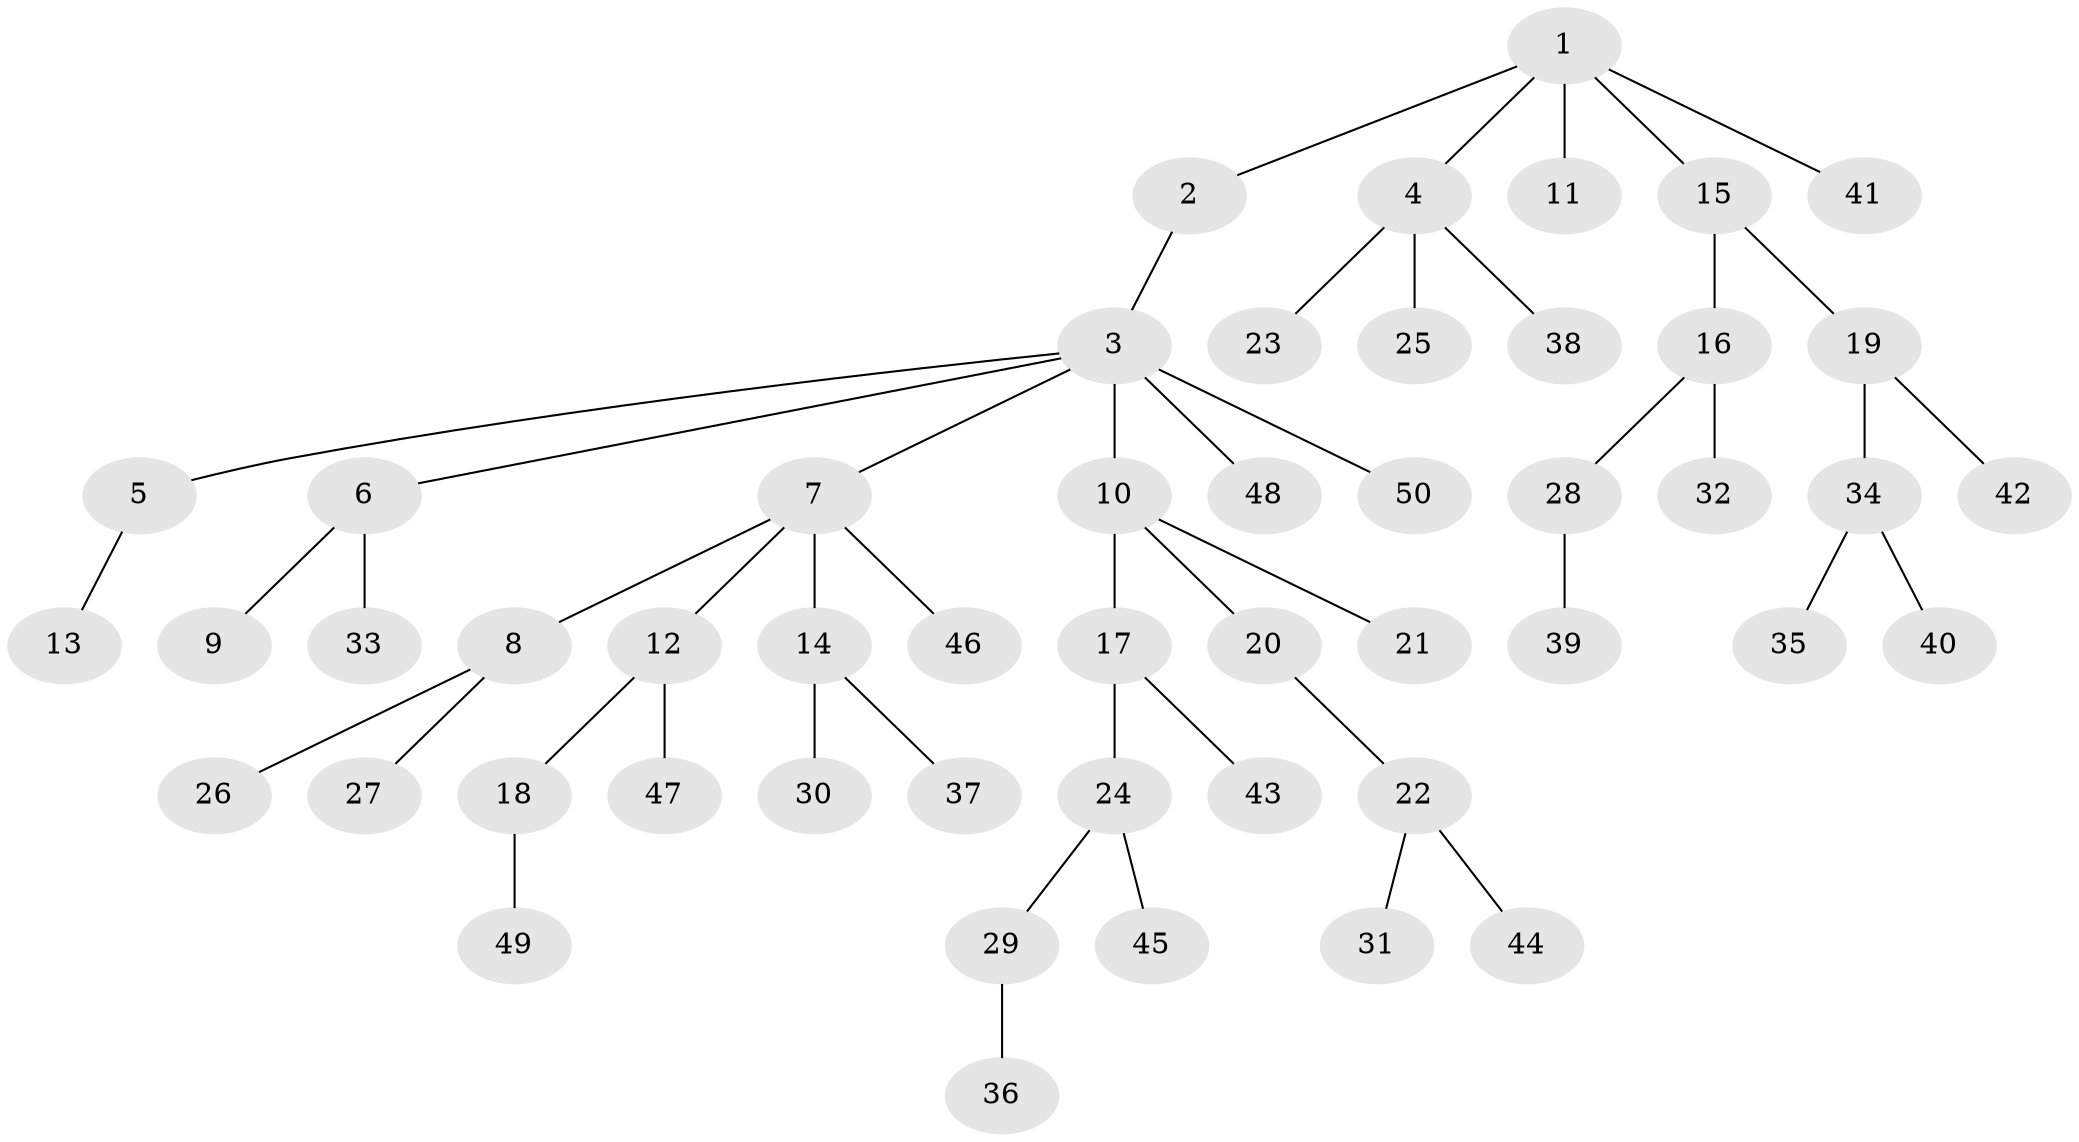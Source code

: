 // Generated by graph-tools (version 1.1) at 2025/11/02/27/25 16:11:27]
// undirected, 50 vertices, 49 edges
graph export_dot {
graph [start="1"]
  node [color=gray90,style=filled];
  1;
  2;
  3;
  4;
  5;
  6;
  7;
  8;
  9;
  10;
  11;
  12;
  13;
  14;
  15;
  16;
  17;
  18;
  19;
  20;
  21;
  22;
  23;
  24;
  25;
  26;
  27;
  28;
  29;
  30;
  31;
  32;
  33;
  34;
  35;
  36;
  37;
  38;
  39;
  40;
  41;
  42;
  43;
  44;
  45;
  46;
  47;
  48;
  49;
  50;
  1 -- 2;
  1 -- 4;
  1 -- 11;
  1 -- 15;
  1 -- 41;
  2 -- 3;
  3 -- 5;
  3 -- 6;
  3 -- 7;
  3 -- 10;
  3 -- 48;
  3 -- 50;
  4 -- 23;
  4 -- 25;
  4 -- 38;
  5 -- 13;
  6 -- 9;
  6 -- 33;
  7 -- 8;
  7 -- 12;
  7 -- 14;
  7 -- 46;
  8 -- 26;
  8 -- 27;
  10 -- 17;
  10 -- 20;
  10 -- 21;
  12 -- 18;
  12 -- 47;
  14 -- 30;
  14 -- 37;
  15 -- 16;
  15 -- 19;
  16 -- 28;
  16 -- 32;
  17 -- 24;
  17 -- 43;
  18 -- 49;
  19 -- 34;
  19 -- 42;
  20 -- 22;
  22 -- 31;
  22 -- 44;
  24 -- 29;
  24 -- 45;
  28 -- 39;
  29 -- 36;
  34 -- 35;
  34 -- 40;
}
